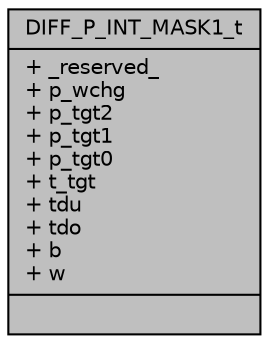 digraph "DIFF_P_INT_MASK1_t"
{
  edge [fontname="Helvetica",fontsize="10",labelfontname="Helvetica",labelfontsize="10"];
  node [fontname="Helvetica",fontsize="10",shape=record];
  Node1 [label="{DIFF_P_INT_MASK1_t\n|+ _reserved_\l+ p_wchg\l+ p_tgt2\l+ p_tgt1\l+ p_tgt0\l+ t_tgt\l+ tdu\l+ tdo\l+ b\l+ w\l|}",height=0.2,width=0.4,color="black", fillcolor="grey75", style="filled", fontcolor="black"];
}
